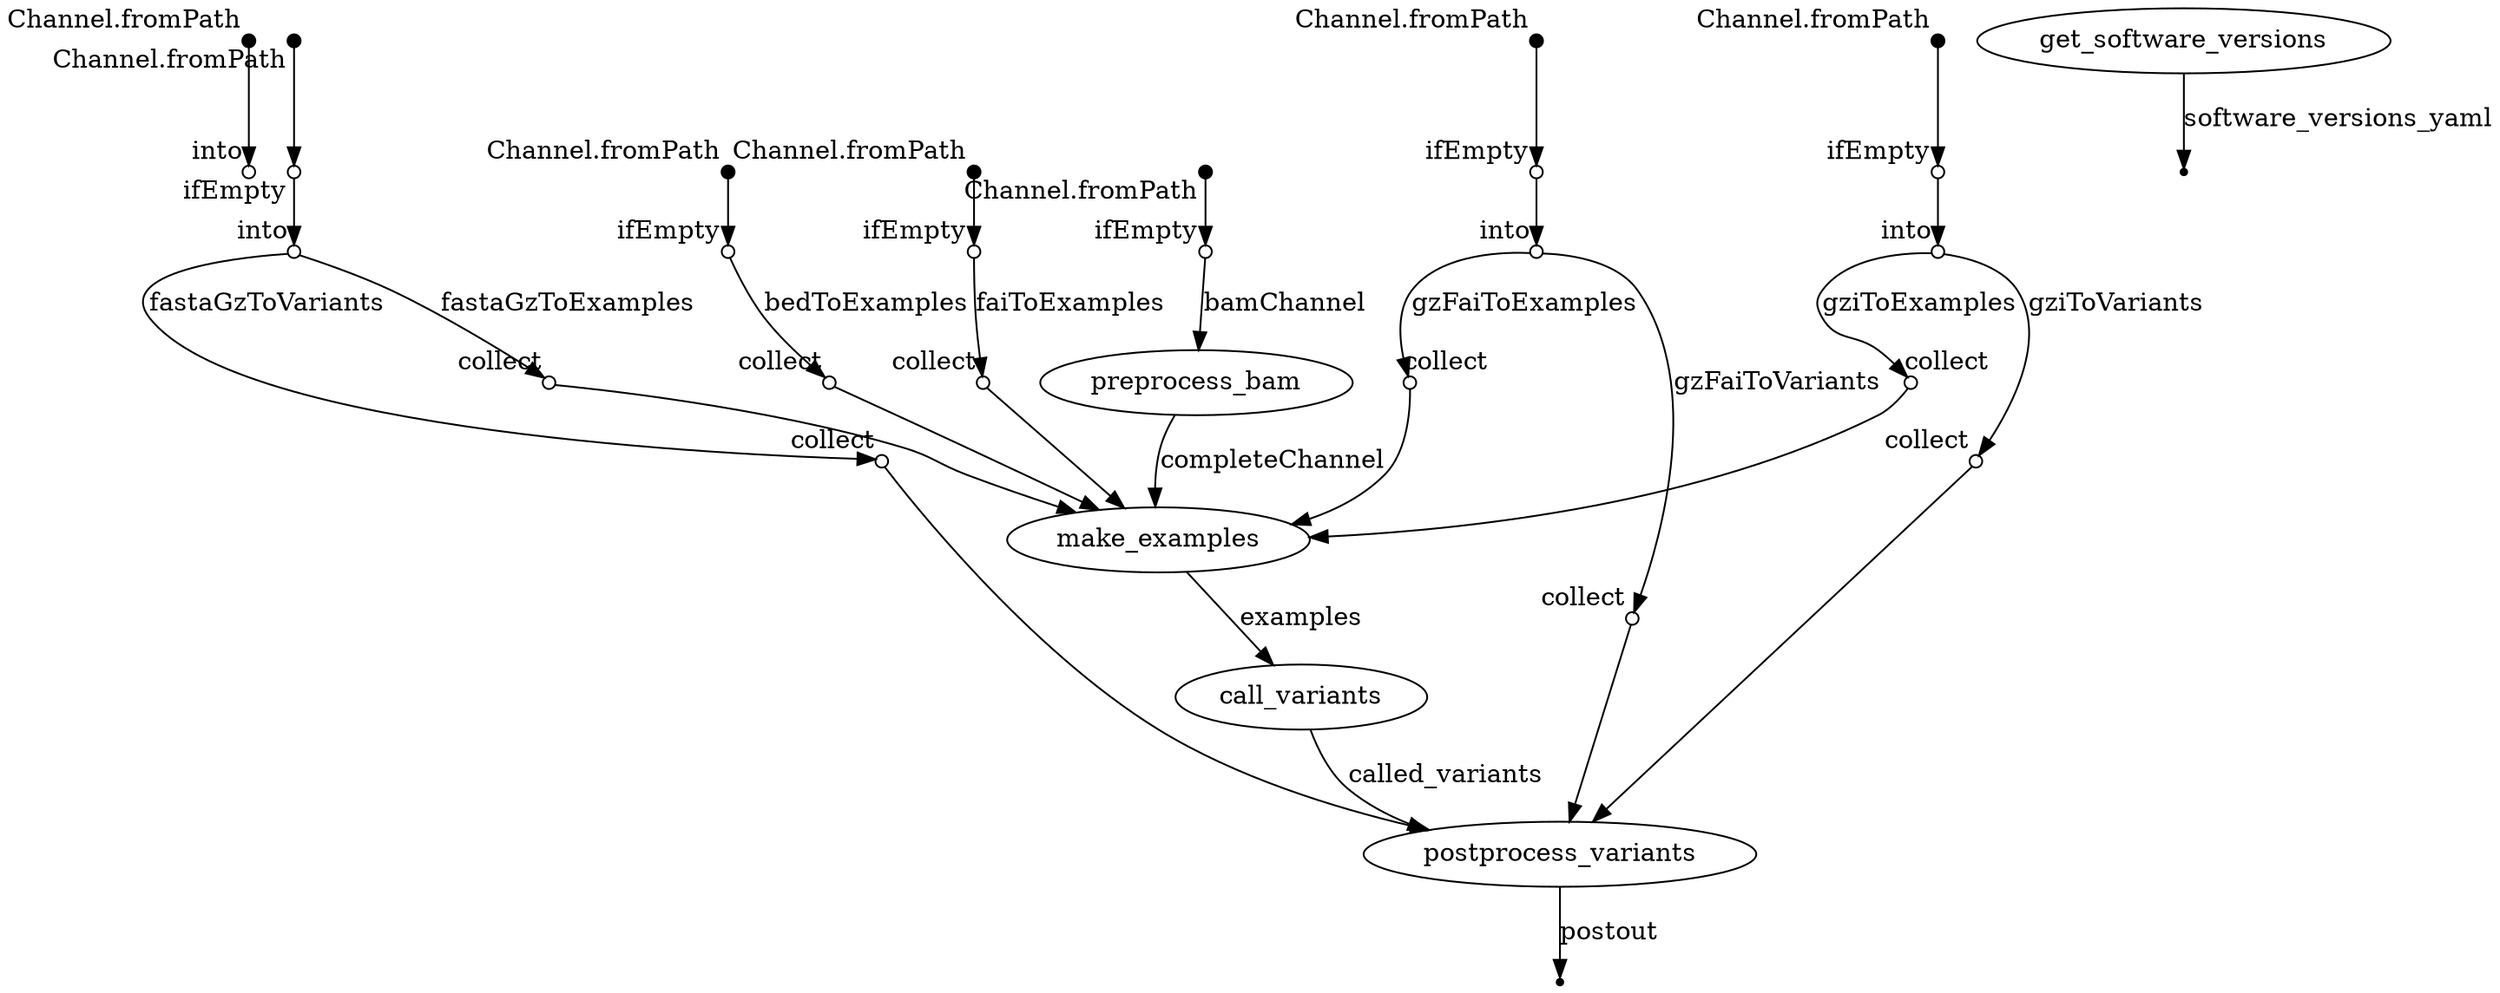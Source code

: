 digraph "deepvariant_dag" {
p0 [shape=point,label="",fixedsize=true,width=0.1,xlabel="Channel.fromPath"];
p1 [shape=circle,label="",fixedsize=true,width=0.1,xlabel="into"];
p0 -> p1;

p2 [shape=point,label="",fixedsize=true,width=0.1,xlabel="Channel.fromPath"];
p3 [shape=circle,label="",fixedsize=true,width=0.1,xlabel="ifEmpty"];
p2 -> p3;

p3 [shape=circle,label="",fixedsize=true,width=0.1,xlabel="ifEmpty"];
p22 [shape=circle,label="",fixedsize=true,width=0.1,xlabel="collect"];
p3 -> p22 [label="bedToExamples"];

p4 [shape=point,label="",fixedsize=true,width=0.1,xlabel="Channel.fromPath"];
p5 [shape=circle,label="",fixedsize=true,width=0.1,xlabel="ifEmpty"];
p4 -> p5;

p5 [shape=circle,label="",fixedsize=true,width=0.1,xlabel="ifEmpty"];
p18 [shape=circle,label="",fixedsize=true,width=0.1,xlabel="collect"];
p5 -> p18 [label="faiToExamples"];

p6 [shape=point,label="",fixedsize=true,width=0.1,xlabel="Channel.fromPath"];
p7 [shape=circle,label="",fixedsize=true,width=0.1,xlabel="ifEmpty"];
p6 -> p7;

p7 [shape=circle,label="",fixedsize=true,width=0.1,xlabel="ifEmpty"];
p8 [shape=circle,label="",fixedsize=true,width=0.1,xlabel="into"];
p7 -> p8;

p8 [shape=circle,label="",fixedsize=true,width=0.1,xlabel="into"];
p25 [shape=circle,label="",fixedsize=true,width=0.1,xlabel="collect"];
p8 -> p25 [label="fastaGzToVariants"];

p8 [shape=circle,label="",fixedsize=true,width=0.1,xlabel="into"];
p19 [shape=circle,label="",fixedsize=true,width=0.1,xlabel="collect"];
p8 -> p19 [label="fastaGzToExamples"];

p9 [shape=point,label="",fixedsize=true,width=0.1,xlabel="Channel.fromPath"];
p10 [shape=circle,label="",fixedsize=true,width=0.1,xlabel="ifEmpty"];
p9 -> p10;

p10 [shape=circle,label="",fixedsize=true,width=0.1,xlabel="ifEmpty"];
p11 [shape=circle,label="",fixedsize=true,width=0.1,xlabel="into"];
p10 -> p11;

p11 [shape=circle,label="",fixedsize=true,width=0.1,xlabel="into"];
p20 [shape=circle,label="",fixedsize=true,width=0.1,xlabel="collect"];
p11 -> p20 [label="gzFaiToExamples"];

p11 [shape=circle,label="",fixedsize=true,width=0.1,xlabel="into"];
p26 [shape=circle,label="",fixedsize=true,width=0.1,xlabel="collect"];
p11 -> p26 [label="gzFaiToVariants"];

p12 [shape=point,label="",fixedsize=true,width=0.1,xlabel="Channel.fromPath"];
p13 [shape=circle,label="",fixedsize=true,width=0.1,xlabel="ifEmpty"];
p12 -> p13;

p13 [shape=circle,label="",fixedsize=true,width=0.1,xlabel="ifEmpty"];
p14 [shape=circle,label="",fixedsize=true,width=0.1,xlabel="into"];
p13 -> p14;

p14 [shape=circle,label="",fixedsize=true,width=0.1,xlabel="into"];
p27 [shape=circle,label="",fixedsize=true,width=0.1,xlabel="collect"];
p14 -> p27 [label="gziToVariants"];

p14 [shape=circle,label="",fixedsize=true,width=0.1,xlabel="into"];
p21 [shape=circle,label="",fixedsize=true,width=0.1,xlabel="collect"];
p14 -> p21 [label="gziToExamples"];

p15 [shape=point,label="",fixedsize=true,width=0.1,xlabel="Channel.fromPath"];
p16 [shape=circle,label="",fixedsize=true,width=0.1,xlabel="ifEmpty"];
p15 -> p16;

p16 [shape=circle,label="",fixedsize=true,width=0.1,xlabel="ifEmpty"];
p17 [label="preprocess_bam"];
p16 -> p17 [label="bamChannel"];

p17 [label="preprocess_bam"];
p23 [label="make_examples"];
p17 -> p23 [label="completeChannel"];

p18 [shape=circle,label="",fixedsize=true,width=0.1,xlabel="collect"];
p23 [label="make_examples"];
p18 -> p23;

p19 [shape=circle,label="",fixedsize=true,width=0.1,xlabel="collect"];
p23 [label="make_examples"];
p19 -> p23;

p20 [shape=circle,label="",fixedsize=true,width=0.1,xlabel="collect"];
p23 [label="make_examples"];
p20 -> p23;

p21 [shape=circle,label="",fixedsize=true,width=0.1,xlabel="collect"];
p23 [label="make_examples"];
p21 -> p23;

p22 [shape=circle,label="",fixedsize=true,width=0.1,xlabel="collect"];
p23 [label="make_examples"];
p22 -> p23;

p23 [label="make_examples"];
p24 [label="call_variants"];
p23 -> p24 [label="examples"];

p24 [label="call_variants"];
p28 [label="postprocess_variants"];
p24 -> p28 [label="called_variants"];

p25 [shape=circle,label="",fixedsize=true,width=0.1,xlabel="collect"];
p28 [label="postprocess_variants"];
p25 -> p28;

p26 [shape=circle,label="",fixedsize=true,width=0.1,xlabel="collect"];
p28 [label="postprocess_variants"];
p26 -> p28;

p27 [shape=circle,label="",fixedsize=true,width=0.1,xlabel="collect"];
p28 [label="postprocess_variants"];
p27 -> p28;

p28 [label="postprocess_variants"];
p29 [shape=point];
p28 -> p29 [label="postout"];

p30 [label="get_software_versions"];
p31 [shape=point];
p30 -> p31 [label="software_versions_yaml"];

}
